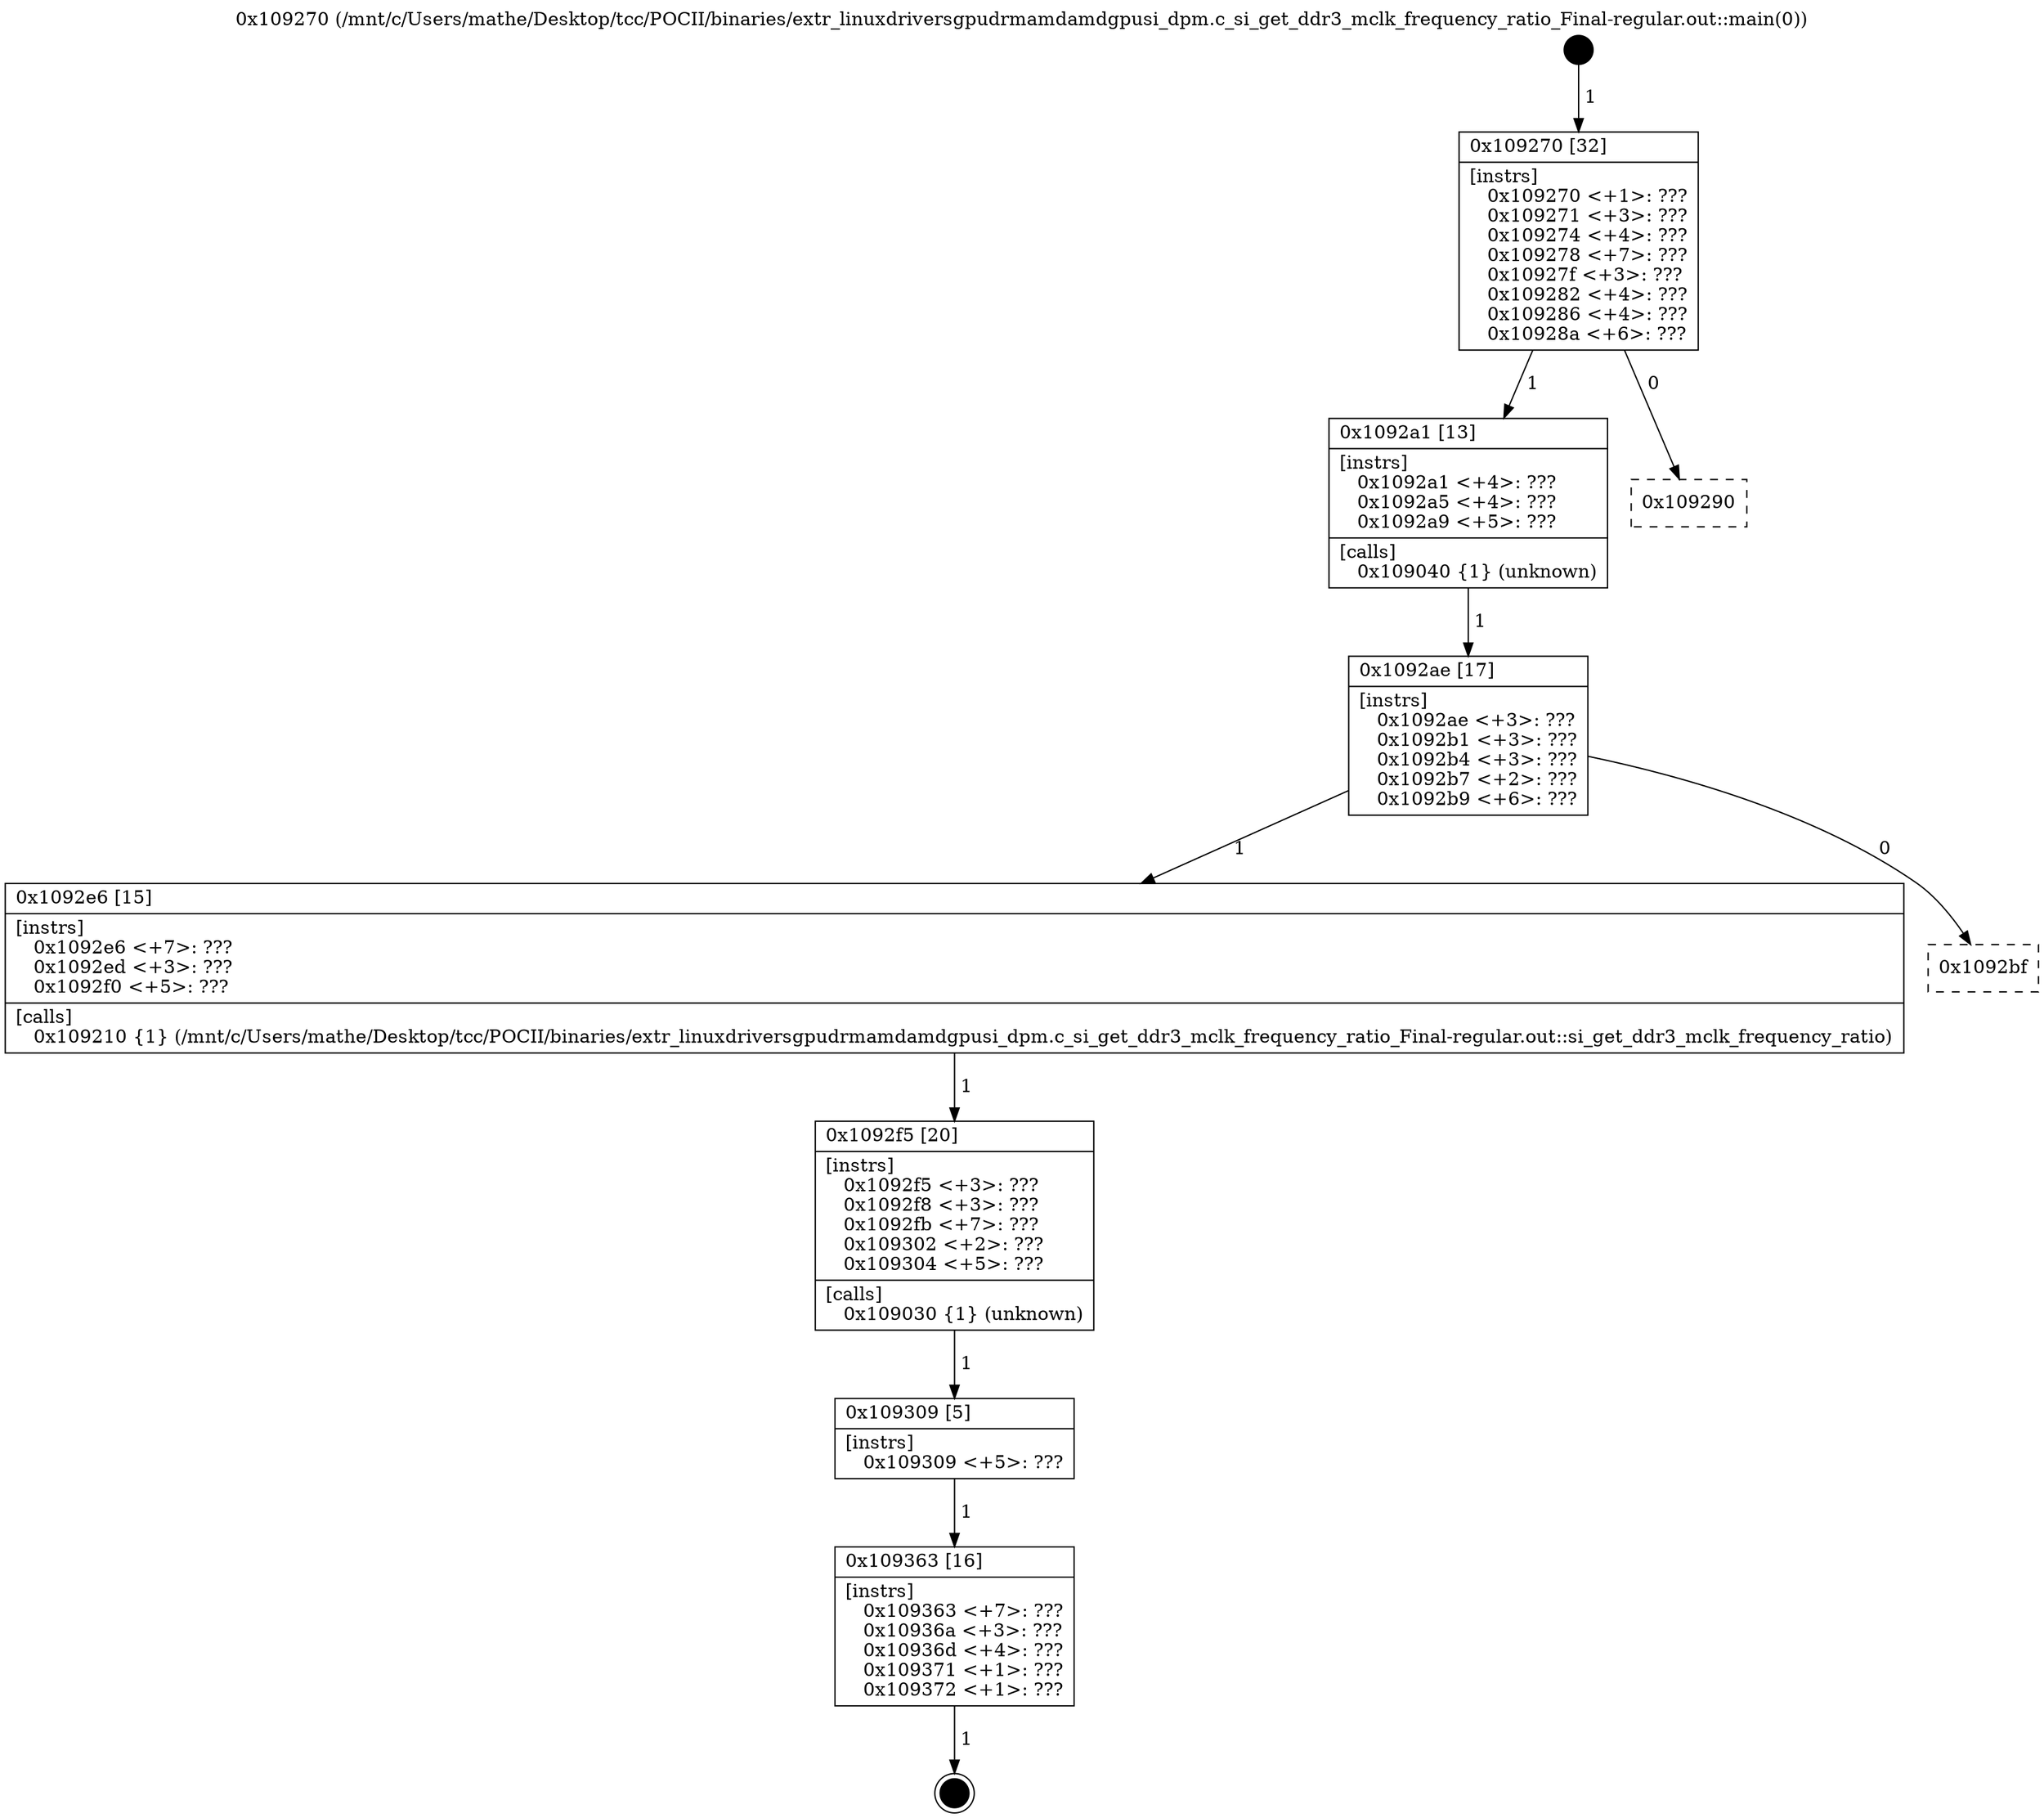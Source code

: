 digraph "0x109270" {
  label = "0x109270 (/mnt/c/Users/mathe/Desktop/tcc/POCII/binaries/extr_linuxdriversgpudrmamdamdgpusi_dpm.c_si_get_ddr3_mclk_frequency_ratio_Final-regular.out::main(0))"
  labelloc = "t"
  node[shape=record]

  Entry [label="",width=0.3,height=0.3,shape=circle,fillcolor=black,style=filled]
  "0x109270" [label="{
     0x109270 [32]\l
     | [instrs]\l
     &nbsp;&nbsp;0x109270 \<+1\>: ???\l
     &nbsp;&nbsp;0x109271 \<+3\>: ???\l
     &nbsp;&nbsp;0x109274 \<+4\>: ???\l
     &nbsp;&nbsp;0x109278 \<+7\>: ???\l
     &nbsp;&nbsp;0x10927f \<+3\>: ???\l
     &nbsp;&nbsp;0x109282 \<+4\>: ???\l
     &nbsp;&nbsp;0x109286 \<+4\>: ???\l
     &nbsp;&nbsp;0x10928a \<+6\>: ???\l
  }"]
  "0x1092a1" [label="{
     0x1092a1 [13]\l
     | [instrs]\l
     &nbsp;&nbsp;0x1092a1 \<+4\>: ???\l
     &nbsp;&nbsp;0x1092a5 \<+4\>: ???\l
     &nbsp;&nbsp;0x1092a9 \<+5\>: ???\l
     | [calls]\l
     &nbsp;&nbsp;0x109040 \{1\} (unknown)\l
  }"]
  "0x109290" [label="{
     0x109290\l
  }", style=dashed]
  "0x1092ae" [label="{
     0x1092ae [17]\l
     | [instrs]\l
     &nbsp;&nbsp;0x1092ae \<+3\>: ???\l
     &nbsp;&nbsp;0x1092b1 \<+3\>: ???\l
     &nbsp;&nbsp;0x1092b4 \<+3\>: ???\l
     &nbsp;&nbsp;0x1092b7 \<+2\>: ???\l
     &nbsp;&nbsp;0x1092b9 \<+6\>: ???\l
  }"]
  "0x1092e6" [label="{
     0x1092e6 [15]\l
     | [instrs]\l
     &nbsp;&nbsp;0x1092e6 \<+7\>: ???\l
     &nbsp;&nbsp;0x1092ed \<+3\>: ???\l
     &nbsp;&nbsp;0x1092f0 \<+5\>: ???\l
     | [calls]\l
     &nbsp;&nbsp;0x109210 \{1\} (/mnt/c/Users/mathe/Desktop/tcc/POCII/binaries/extr_linuxdriversgpudrmamdamdgpusi_dpm.c_si_get_ddr3_mclk_frequency_ratio_Final-regular.out::si_get_ddr3_mclk_frequency_ratio)\l
  }"]
  "0x1092bf" [label="{
     0x1092bf\l
  }", style=dashed]
  "0x1092f5" [label="{
     0x1092f5 [20]\l
     | [instrs]\l
     &nbsp;&nbsp;0x1092f5 \<+3\>: ???\l
     &nbsp;&nbsp;0x1092f8 \<+3\>: ???\l
     &nbsp;&nbsp;0x1092fb \<+7\>: ???\l
     &nbsp;&nbsp;0x109302 \<+2\>: ???\l
     &nbsp;&nbsp;0x109304 \<+5\>: ???\l
     | [calls]\l
     &nbsp;&nbsp;0x109030 \{1\} (unknown)\l
  }"]
  "0x109309" [label="{
     0x109309 [5]\l
     | [instrs]\l
     &nbsp;&nbsp;0x109309 \<+5\>: ???\l
  }"]
  "0x109363" [label="{
     0x109363 [16]\l
     | [instrs]\l
     &nbsp;&nbsp;0x109363 \<+7\>: ???\l
     &nbsp;&nbsp;0x10936a \<+3\>: ???\l
     &nbsp;&nbsp;0x10936d \<+4\>: ???\l
     &nbsp;&nbsp;0x109371 \<+1\>: ???\l
     &nbsp;&nbsp;0x109372 \<+1\>: ???\l
  }"]
  Exit [label="",width=0.3,height=0.3,shape=circle,fillcolor=black,style=filled,peripheries=2]
  Entry -> "0x109270" [label=" 1"]
  "0x109270" -> "0x1092a1" [label=" 1"]
  "0x109270" -> "0x109290" [label=" 0"]
  "0x1092a1" -> "0x1092ae" [label=" 1"]
  "0x1092ae" -> "0x1092e6" [label=" 1"]
  "0x1092ae" -> "0x1092bf" [label=" 0"]
  "0x1092e6" -> "0x1092f5" [label=" 1"]
  "0x1092f5" -> "0x109309" [label=" 1"]
  "0x109309" -> "0x109363" [label=" 1"]
  "0x109363" -> Exit [label=" 1"]
}
